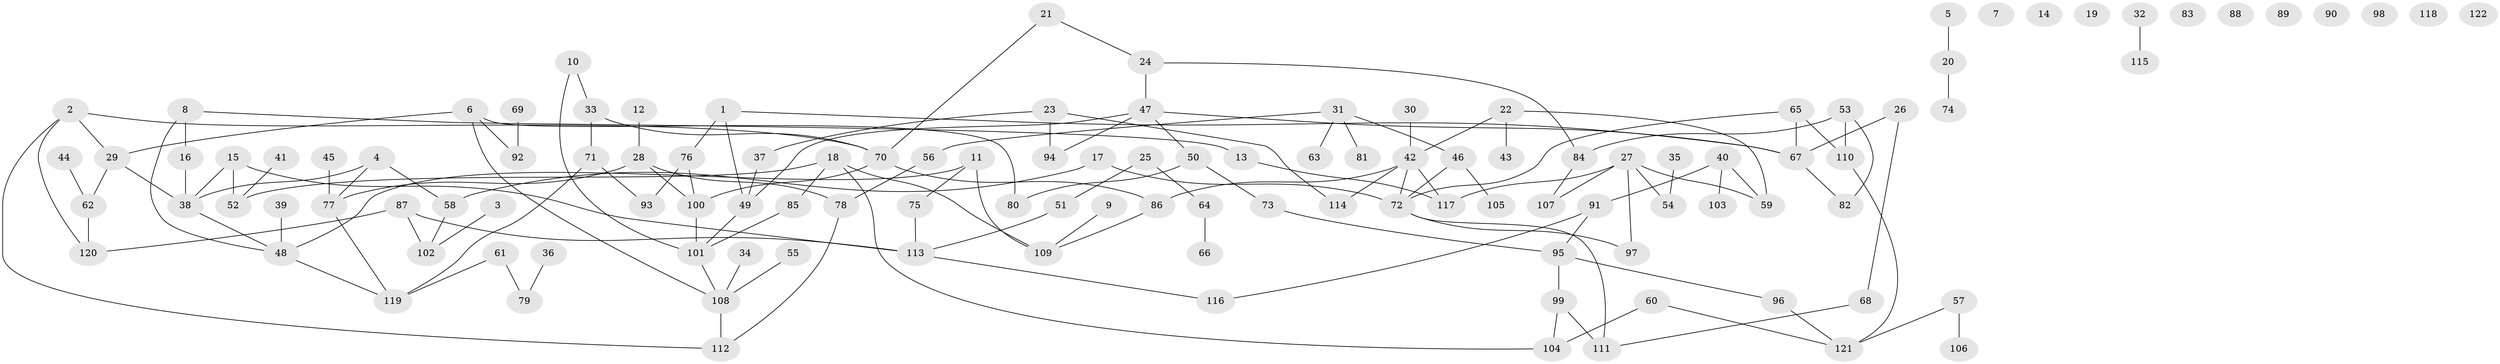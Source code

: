 // coarse degree distribution, {11: 0.04, 6: 0.16, 2: 0.12, 4: 0.16, 1: 0.16, 3: 0.28, 5: 0.08}
// Generated by graph-tools (version 1.1) at 2025/48/03/04/25 22:48:21]
// undirected, 122 vertices, 147 edges
graph export_dot {
  node [color=gray90,style=filled];
  1;
  2;
  3;
  4;
  5;
  6;
  7;
  8;
  9;
  10;
  11;
  12;
  13;
  14;
  15;
  16;
  17;
  18;
  19;
  20;
  21;
  22;
  23;
  24;
  25;
  26;
  27;
  28;
  29;
  30;
  31;
  32;
  33;
  34;
  35;
  36;
  37;
  38;
  39;
  40;
  41;
  42;
  43;
  44;
  45;
  46;
  47;
  48;
  49;
  50;
  51;
  52;
  53;
  54;
  55;
  56;
  57;
  58;
  59;
  60;
  61;
  62;
  63;
  64;
  65;
  66;
  67;
  68;
  69;
  70;
  71;
  72;
  73;
  74;
  75;
  76;
  77;
  78;
  79;
  80;
  81;
  82;
  83;
  84;
  85;
  86;
  87;
  88;
  89;
  90;
  91;
  92;
  93;
  94;
  95;
  96;
  97;
  98;
  99;
  100;
  101;
  102;
  103;
  104;
  105;
  106;
  107;
  108;
  109;
  110;
  111;
  112;
  113;
  114;
  115;
  116;
  117;
  118;
  119;
  120;
  121;
  122;
  1 -- 49;
  1 -- 67;
  1 -- 76;
  2 -- 29;
  2 -- 70;
  2 -- 112;
  2 -- 120;
  3 -- 102;
  4 -- 38;
  4 -- 58;
  4 -- 77;
  5 -- 20;
  6 -- 29;
  6 -- 80;
  6 -- 92;
  6 -- 108;
  8 -- 13;
  8 -- 16;
  8 -- 48;
  9 -- 109;
  10 -- 33;
  10 -- 101;
  11 -- 48;
  11 -- 75;
  11 -- 109;
  12 -- 28;
  13 -- 117;
  15 -- 38;
  15 -- 52;
  15 -- 113;
  16 -- 38;
  17 -- 58;
  17 -- 72;
  18 -- 52;
  18 -- 85;
  18 -- 104;
  18 -- 109;
  20 -- 74;
  21 -- 24;
  21 -- 70;
  22 -- 42;
  22 -- 43;
  22 -- 59;
  23 -- 37;
  23 -- 94;
  23 -- 114;
  24 -- 47;
  24 -- 84;
  25 -- 51;
  25 -- 64;
  26 -- 67;
  26 -- 68;
  27 -- 54;
  27 -- 59;
  27 -- 97;
  27 -- 107;
  27 -- 117;
  28 -- 77;
  28 -- 78;
  28 -- 100;
  29 -- 38;
  29 -- 62;
  30 -- 42;
  31 -- 46;
  31 -- 56;
  31 -- 63;
  31 -- 81;
  32 -- 115;
  33 -- 70;
  33 -- 71;
  34 -- 108;
  35 -- 54;
  36 -- 79;
  37 -- 49;
  38 -- 48;
  39 -- 48;
  40 -- 59;
  40 -- 91;
  40 -- 103;
  41 -- 52;
  42 -- 72;
  42 -- 86;
  42 -- 114;
  42 -- 117;
  44 -- 62;
  45 -- 77;
  46 -- 72;
  46 -- 105;
  47 -- 49;
  47 -- 50;
  47 -- 67;
  47 -- 94;
  48 -- 119;
  49 -- 101;
  50 -- 73;
  50 -- 80;
  51 -- 113;
  53 -- 82;
  53 -- 84;
  53 -- 110;
  55 -- 108;
  56 -- 78;
  57 -- 106;
  57 -- 121;
  58 -- 102;
  60 -- 104;
  60 -- 121;
  61 -- 79;
  61 -- 119;
  62 -- 120;
  64 -- 66;
  65 -- 67;
  65 -- 72;
  65 -- 110;
  67 -- 82;
  68 -- 111;
  69 -- 92;
  70 -- 86;
  70 -- 100;
  71 -- 93;
  71 -- 119;
  72 -- 97;
  72 -- 111;
  73 -- 95;
  75 -- 113;
  76 -- 93;
  76 -- 100;
  77 -- 119;
  78 -- 112;
  84 -- 107;
  85 -- 101;
  86 -- 109;
  87 -- 102;
  87 -- 113;
  87 -- 120;
  91 -- 95;
  91 -- 116;
  95 -- 96;
  95 -- 99;
  96 -- 121;
  99 -- 104;
  99 -- 111;
  100 -- 101;
  101 -- 108;
  108 -- 112;
  110 -- 121;
  113 -- 116;
}
